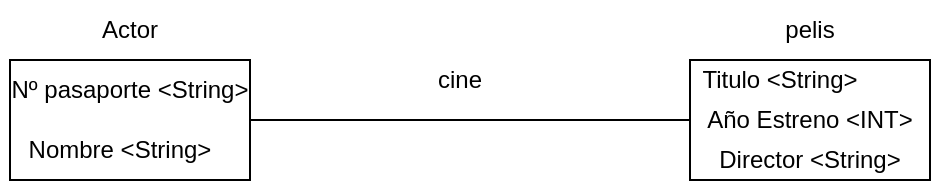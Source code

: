 <mxfile version="20.8.5" type="device"><diagram id="-fOBgTAc1Vb_TkeHX1-I" name="Página-1"><mxGraphModel dx="1290" dy="581" grid="1" gridSize="10" guides="1" tooltips="1" connect="1" arrows="1" fold="1" page="1" pageScale="1" pageWidth="827" pageHeight="1169" math="0" shadow="0"><root><mxCell id="0"/><mxCell id="1" parent="0"/><mxCell id="gfuDJNECmTNrr2bxo1f7-1" value="" style="rounded=0;whiteSpace=wrap;html=1;" vertex="1" parent="1"><mxGeometry x="175" y="270" width="120" height="60" as="geometry"/></mxCell><mxCell id="gfuDJNECmTNrr2bxo1f7-2" value="Actor" style="text;html=1;strokeColor=none;fillColor=none;align=center;verticalAlign=middle;whiteSpace=wrap;rounded=0;" vertex="1" parent="1"><mxGeometry x="205" y="240" width="60" height="30" as="geometry"/></mxCell><mxCell id="gfuDJNECmTNrr2bxo1f7-3" value="" style="rounded=0;whiteSpace=wrap;html=1;" vertex="1" parent="1"><mxGeometry x="515" y="270" width="120" height="60" as="geometry"/></mxCell><mxCell id="gfuDJNECmTNrr2bxo1f7-4" value="pelis" style="text;html=1;strokeColor=none;fillColor=none;align=center;verticalAlign=middle;whiteSpace=wrap;rounded=0;" vertex="1" parent="1"><mxGeometry x="545" y="240" width="60" height="30" as="geometry"/></mxCell><mxCell id="gfuDJNECmTNrr2bxo1f7-6" value="" style="endArrow=none;html=1;rounded=0;exitX=1;exitY=0.5;exitDx=0;exitDy=0;entryX=0;entryY=0.5;entryDx=0;entryDy=0;" edge="1" parent="1" source="gfuDJNECmTNrr2bxo1f7-1" target="gfuDJNECmTNrr2bxo1f7-3"><mxGeometry width="50" height="50" relative="1" as="geometry"><mxPoint x="475" y="330" as="sourcePoint"/><mxPoint x="525" y="280" as="targetPoint"/></mxGeometry></mxCell><mxCell id="gfuDJNECmTNrr2bxo1f7-7" value="Nº pasaporte &amp;lt;String&amp;gt;" style="text;html=1;strokeColor=none;fillColor=none;align=center;verticalAlign=middle;whiteSpace=wrap;rounded=0;" vertex="1" parent="1"><mxGeometry x="170" y="270" width="130" height="30" as="geometry"/></mxCell><mxCell id="gfuDJNECmTNrr2bxo1f7-8" value="Nombre &amp;lt;String&amp;gt;" style="text;html=1;strokeColor=none;fillColor=none;align=center;verticalAlign=middle;whiteSpace=wrap;rounded=0;" vertex="1" parent="1"><mxGeometry x="175" y="300" width="110" height="30" as="geometry"/></mxCell><mxCell id="gfuDJNECmTNrr2bxo1f7-9" value="Titulo &amp;lt;String&amp;gt;" style="text;html=1;strokeColor=none;fillColor=none;align=center;verticalAlign=middle;whiteSpace=wrap;rounded=0;" vertex="1" parent="1"><mxGeometry x="515" y="270" width="90" height="20" as="geometry"/></mxCell><mxCell id="gfuDJNECmTNrr2bxo1f7-10" value="Año Estreno &amp;lt;INT&amp;gt;" style="text;html=1;strokeColor=none;fillColor=none;align=center;verticalAlign=middle;whiteSpace=wrap;rounded=0;" vertex="1" parent="1"><mxGeometry x="515" y="290" width="120" height="20" as="geometry"/></mxCell><mxCell id="gfuDJNECmTNrr2bxo1f7-11" value="Director &amp;lt;String&amp;gt;" style="text;html=1;strokeColor=none;fillColor=none;align=center;verticalAlign=middle;whiteSpace=wrap;rounded=0;" vertex="1" parent="1"><mxGeometry x="515" y="310" width="120" height="20" as="geometry"/></mxCell><mxCell id="gfuDJNECmTNrr2bxo1f7-12" value="cine" style="text;html=1;strokeColor=none;fillColor=none;align=center;verticalAlign=middle;whiteSpace=wrap;rounded=0;" vertex="1" parent="1"><mxGeometry x="370" y="265" width="60" height="30" as="geometry"/></mxCell></root></mxGraphModel></diagram></mxfile>